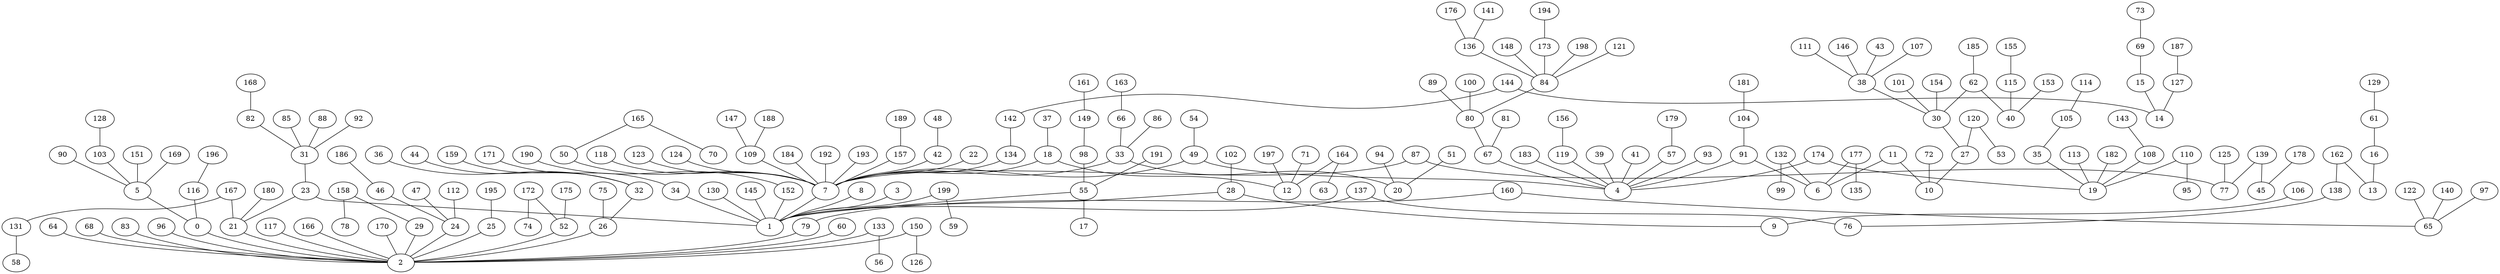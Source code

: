 graph grafoDorogovtsev_200_KruskalI  {
0;
1;
2;
3;
4;
5;
6;
7;
8;
9;
10;
11;
12;
13;
14;
15;
16;
17;
18;
19;
20;
21;
22;
23;
24;
25;
26;
27;
28;
29;
30;
31;
32;
33;
34;
35;
36;
37;
38;
39;
40;
41;
42;
43;
44;
45;
46;
47;
48;
49;
50;
51;
52;
53;
54;
55;
56;
57;
58;
59;
60;
61;
62;
63;
64;
65;
66;
67;
68;
69;
70;
71;
72;
73;
74;
75;
76;
77;
78;
79;
80;
81;
82;
83;
84;
85;
86;
87;
88;
89;
90;
91;
92;
93;
94;
95;
96;
97;
98;
99;
100;
101;
102;
103;
104;
105;
106;
107;
108;
109;
110;
111;
112;
113;
114;
115;
116;
117;
118;
119;
120;
121;
122;
123;
124;
125;
126;
127;
128;
129;
130;
131;
132;
133;
134;
135;
136;
137;
138;
139;
140;
141;
142;
143;
144;
145;
146;
147;
148;
149;
150;
151;
152;
153;
154;
155;
156;
157;
158;
159;
160;
161;
162;
163;
164;
165;
166;
167;
168;
169;
170;
171;
172;
173;
174;
175;
176;
177;
178;
179;
180;
181;
182;
183;
184;
185;
186;
187;
188;
189;
190;
191;
192;
193;
194;
195;
196;
197;
198;
199;
193 -- 7;
97 -- 65;
189 -- 157;
81 -- 67;
182 -- 19;
36 -- 32;
147 -- 109;
151 -- 5;
98 -- 55;
123 -- 7;
155 -- 115;
170 -- 2;
154 -- 30;
195 -- 25;
191 -- 55;
106 -- 9;
37 -- 18;
157 -- 7;
150 -- 126;
197 -- 12;
51 -- 20;
125 -- 77;
131 -- 58;
150 -- 2;
29 -- 2;
72 -- 10;
124 -- 7;
159 -- 32;
117 -- 2;
102 -- 28;
44 -- 32;
79 -- 2;
146 -- 38;
114 -- 105;
119 -- 4;
158 -- 78;
85 -- 31;
96 -- 2;
34 -- 1;
82 -- 31;
128 -- 103;
178 -- 45;
48 -- 42;
130 -- 1;
149 -- 98;
87 -- 7;
156 -- 119;
183 -- 4;
162 -- 13;
22 -- 7;
161 -- 149;
50 -- 7;
104 -- 91;
107 -- 38;
122 -- 65;
129 -- 61;
86 -- 33;
169 -- 5;
93 -- 4;
120 -- 53;
132 -- 99;
137 -- 76;
105 -- 35;
186 -- 46;
3 -- 1;
31 -- 23;
43 -- 38;
52 -- 2;
87 -- 77;
111 -- 38;
152 -- 1;
8 -- 1;
16 -- 13;
64 -- 2;
116 -- 0;
41 -- 4;
133 -- 56;
133 -- 2;
15 -- 14;
39 -- 4;
164 -- 63;
176 -- 136;
181 -- 104;
110 -- 95;
120 -- 27;
62 -- 30;
92 -- 31;
32 -- 26;
71 -- 12;
75 -- 26;
109 -- 7;
110 -- 19;
194 -- 173;
177 -- 6;
33 -- 7;
121 -- 84;
164 -- 12;
57 -- 4;
100 -- 80;
180 -- 21;
185 -- 62;
61 -- 16;
91 -- 6;
158 -- 29;
190 -- 152;
42 -- 7;
55 -- 1;
60 -- 2;
62 -- 40;
199 -- 1;
138 -- 76;
175 -- 52;
148 -- 84;
167 -- 21;
184 -- 7;
188 -- 109;
198 -- 84;
55 -- 17;
73 -- 69;
137 -- 1;
172 -- 74;
18 -- 7;
38 -- 30;
89 -- 80;
162 -- 138;
187 -- 127;
196 -- 116;
11 -- 6;
49 -- 4;
165 -- 70;
30 -- 27;
35 -- 19;
68 -- 2;
139 -- 77;
140 -- 65;
167 -- 131;
174 -- 4;
177 -- 135;
27 -- 10;
118 -- 7;
101 -- 30;
127 -- 14;
199 -- 59;
18 -- 12;
69 -- 15;
141 -- 136;
165 -- 50;
25 -- 2;
80 -- 67;
144 -- 142;
7 -- 1;
108 -- 19;
115 -- 40;
139 -- 45;
5 -- 0;
33 -- 20;
47 -- 24;
153 -- 40;
172 -- 52;
11 -- 10;
23 -- 1;
88 -- 31;
142 -- 134;
145 -- 1;
166 -- 2;
173 -- 84;
174 -- 19;
46 -- 24;
49 -- 7;
168 -- 82;
132 -- 6;
192 -- 7;
83 -- 2;
90 -- 5;
21 -- 2;
67 -- 4;
113 -- 19;
134 -- 7;
54 -- 49;
84 -- 80;
144 -- 14;
23 -- 21;
28 -- 9;
91 -- 4;
94 -- 20;
179 -- 57;
28 -- 1;
66 -- 33;
112 -- 24;
136 -- 84;
163 -- 66;
171 -- 34;
0 -- 2;
24 -- 2;
26 -- 2;
103 -- 5;
143 -- 108;
160 -- 79;
160 -- 65;
}